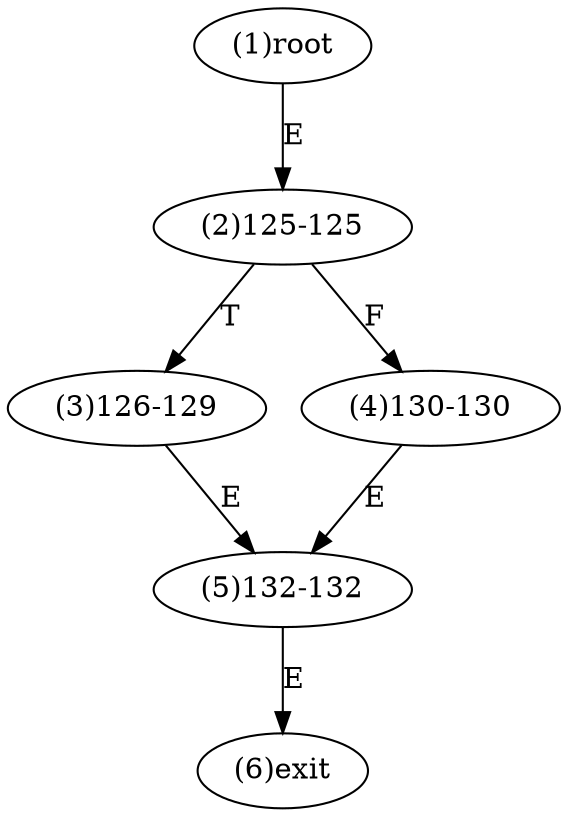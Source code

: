 digraph "" { 
1[ label="(1)root"];
2[ label="(2)125-125"];
3[ label="(3)126-129"];
4[ label="(4)130-130"];
5[ label="(5)132-132"];
6[ label="(6)exit"];
1->2[ label="E"];
2->4[ label="F"];
2->3[ label="T"];
3->5[ label="E"];
4->5[ label="E"];
5->6[ label="E"];
}